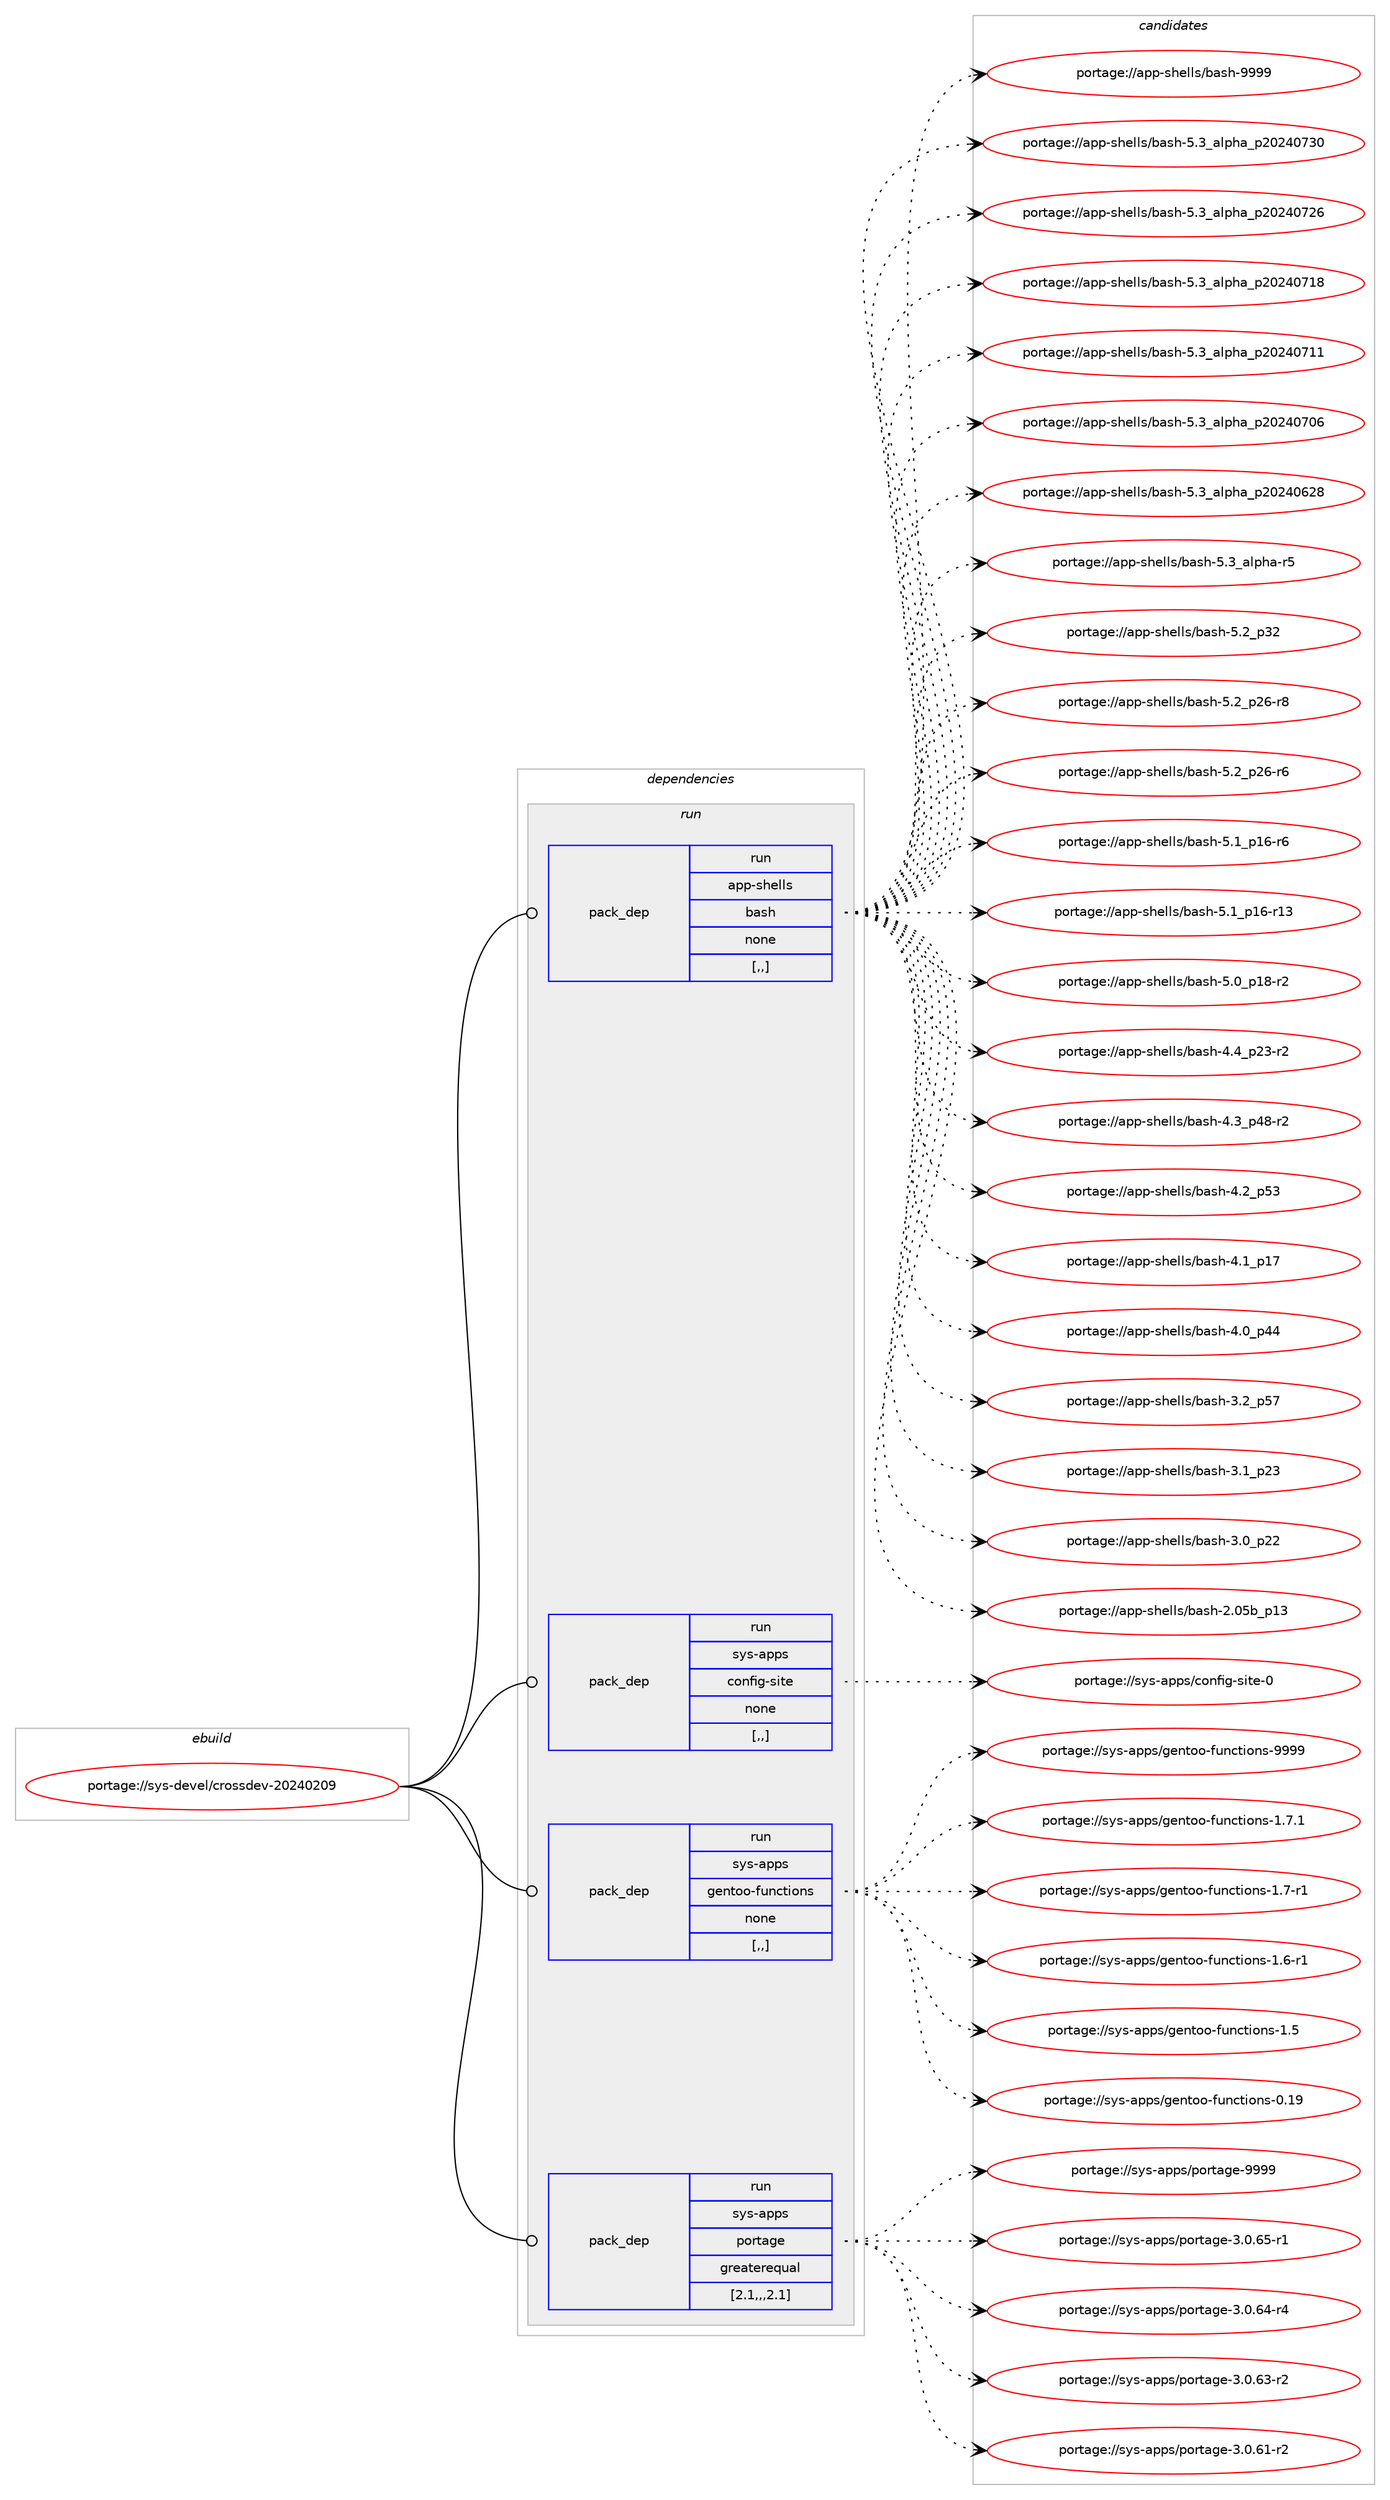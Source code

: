 digraph prolog {

# *************
# Graph options
# *************

newrank=true;
concentrate=true;
compound=true;
graph [rankdir=LR,fontname=Helvetica,fontsize=10,ranksep=1.5];#, ranksep=2.5, nodesep=0.2];
edge  [arrowhead=vee];
node  [fontname=Helvetica,fontsize=10];

# **********
# The ebuild
# **********

subgraph cluster_leftcol {
color=gray;
label=<<i>ebuild</i>>;
id [label="portage://sys-devel/crossdev-20240209", color=red, width=4, href="../sys-devel/crossdev-20240209.svg"];
}

# ****************
# The dependencies
# ****************

subgraph cluster_midcol {
color=gray;
label=<<i>dependencies</i>>;
subgraph cluster_compile {
fillcolor="#eeeeee";
style=filled;
label=<<i>compile</i>>;
}
subgraph cluster_compileandrun {
fillcolor="#eeeeee";
style=filled;
label=<<i>compile and run</i>>;
}
subgraph cluster_run {
fillcolor="#eeeeee";
style=filled;
label=<<i>run</i>>;
subgraph pack846 {
dependency1030 [label=<<TABLE BORDER="0" CELLBORDER="1" CELLSPACING="0" CELLPADDING="4" WIDTH="220"><TR><TD ROWSPAN="6" CELLPADDING="30">pack_dep</TD></TR><TR><TD WIDTH="110">run</TD></TR><TR><TD>app-shells</TD></TR><TR><TD>bash</TD></TR><TR><TD>none</TD></TR><TR><TD>[,,]</TD></TR></TABLE>>, shape=none, color=blue];
}
id:e -> dependency1030:w [weight=20,style="solid",arrowhead="odot"];
subgraph pack847 {
dependency1031 [label=<<TABLE BORDER="0" CELLBORDER="1" CELLSPACING="0" CELLPADDING="4" WIDTH="220"><TR><TD ROWSPAN="6" CELLPADDING="30">pack_dep</TD></TR><TR><TD WIDTH="110">run</TD></TR><TR><TD>sys-apps</TD></TR><TR><TD>config-site</TD></TR><TR><TD>none</TD></TR><TR><TD>[,,]</TD></TR></TABLE>>, shape=none, color=blue];
}
id:e -> dependency1031:w [weight=20,style="solid",arrowhead="odot"];
subgraph pack848 {
dependency1032 [label=<<TABLE BORDER="0" CELLBORDER="1" CELLSPACING="0" CELLPADDING="4" WIDTH="220"><TR><TD ROWSPAN="6" CELLPADDING="30">pack_dep</TD></TR><TR><TD WIDTH="110">run</TD></TR><TR><TD>sys-apps</TD></TR><TR><TD>gentoo-functions</TD></TR><TR><TD>none</TD></TR><TR><TD>[,,]</TD></TR></TABLE>>, shape=none, color=blue];
}
id:e -> dependency1032:w [weight=20,style="solid",arrowhead="odot"];
subgraph pack849 {
dependency1033 [label=<<TABLE BORDER="0" CELLBORDER="1" CELLSPACING="0" CELLPADDING="4" WIDTH="220"><TR><TD ROWSPAN="6" CELLPADDING="30">pack_dep</TD></TR><TR><TD WIDTH="110">run</TD></TR><TR><TD>sys-apps</TD></TR><TR><TD>portage</TD></TR><TR><TD>greaterequal</TD></TR><TR><TD>[2.1,,,2.1]</TD></TR></TABLE>>, shape=none, color=blue];
}
id:e -> dependency1033:w [weight=20,style="solid",arrowhead="odot"];
}
}

# **************
# The candidates
# **************

subgraph cluster_choices {
rank=same;
color=gray;
label=<<i>candidates</i>>;

subgraph choice846 {
color=black;
nodesep=1;
choice97112112451151041011081081154798971151044557575757 [label="portage://app-shells/bash-9999", color=red, width=4,href="../app-shells/bash-9999.svg"];
choice971121124511510410110810811547989711510445534651959710811210497951125048505248555148 [label="portage://app-shells/bash-5.3_alpha_p20240730", color=red, width=4,href="../app-shells/bash-5.3_alpha_p20240730.svg"];
choice971121124511510410110810811547989711510445534651959710811210497951125048505248555054 [label="portage://app-shells/bash-5.3_alpha_p20240726", color=red, width=4,href="../app-shells/bash-5.3_alpha_p20240726.svg"];
choice971121124511510410110810811547989711510445534651959710811210497951125048505248554956 [label="portage://app-shells/bash-5.3_alpha_p20240718", color=red, width=4,href="../app-shells/bash-5.3_alpha_p20240718.svg"];
choice971121124511510410110810811547989711510445534651959710811210497951125048505248554949 [label="portage://app-shells/bash-5.3_alpha_p20240711", color=red, width=4,href="../app-shells/bash-5.3_alpha_p20240711.svg"];
choice971121124511510410110810811547989711510445534651959710811210497951125048505248554854 [label="portage://app-shells/bash-5.3_alpha_p20240706", color=red, width=4,href="../app-shells/bash-5.3_alpha_p20240706.svg"];
choice971121124511510410110810811547989711510445534651959710811210497951125048505248545056 [label="portage://app-shells/bash-5.3_alpha_p20240628", color=red, width=4,href="../app-shells/bash-5.3_alpha_p20240628.svg"];
choice9711211245115104101108108115479897115104455346519597108112104974511453 [label="portage://app-shells/bash-5.3_alpha-r5", color=red, width=4,href="../app-shells/bash-5.3_alpha-r5.svg"];
choice971121124511510410110810811547989711510445534650951125150 [label="portage://app-shells/bash-5.2_p32", color=red, width=4,href="../app-shells/bash-5.2_p32.svg"];
choice9711211245115104101108108115479897115104455346509511250544511456 [label="portage://app-shells/bash-5.2_p26-r8", color=red, width=4,href="../app-shells/bash-5.2_p26-r8.svg"];
choice9711211245115104101108108115479897115104455346509511250544511454 [label="portage://app-shells/bash-5.2_p26-r6", color=red, width=4,href="../app-shells/bash-5.2_p26-r6.svg"];
choice9711211245115104101108108115479897115104455346499511249544511454 [label="portage://app-shells/bash-5.1_p16-r6", color=red, width=4,href="../app-shells/bash-5.1_p16-r6.svg"];
choice971121124511510410110810811547989711510445534649951124954451144951 [label="portage://app-shells/bash-5.1_p16-r13", color=red, width=4,href="../app-shells/bash-5.1_p16-r13.svg"];
choice9711211245115104101108108115479897115104455346489511249564511450 [label="portage://app-shells/bash-5.0_p18-r2", color=red, width=4,href="../app-shells/bash-5.0_p18-r2.svg"];
choice9711211245115104101108108115479897115104455246529511250514511450 [label="portage://app-shells/bash-4.4_p23-r2", color=red, width=4,href="../app-shells/bash-4.4_p23-r2.svg"];
choice9711211245115104101108108115479897115104455246519511252564511450 [label="portage://app-shells/bash-4.3_p48-r2", color=red, width=4,href="../app-shells/bash-4.3_p48-r2.svg"];
choice971121124511510410110810811547989711510445524650951125351 [label="portage://app-shells/bash-4.2_p53", color=red, width=4,href="../app-shells/bash-4.2_p53.svg"];
choice971121124511510410110810811547989711510445524649951124955 [label="portage://app-shells/bash-4.1_p17", color=red, width=4,href="../app-shells/bash-4.1_p17.svg"];
choice971121124511510410110810811547989711510445524648951125252 [label="portage://app-shells/bash-4.0_p44", color=red, width=4,href="../app-shells/bash-4.0_p44.svg"];
choice971121124511510410110810811547989711510445514650951125355 [label="portage://app-shells/bash-3.2_p57", color=red, width=4,href="../app-shells/bash-3.2_p57.svg"];
choice971121124511510410110810811547989711510445514649951125051 [label="portage://app-shells/bash-3.1_p23", color=red, width=4,href="../app-shells/bash-3.1_p23.svg"];
choice971121124511510410110810811547989711510445514648951125050 [label="portage://app-shells/bash-3.0_p22", color=red, width=4,href="../app-shells/bash-3.0_p22.svg"];
choice9711211245115104101108108115479897115104455046485398951124951 [label="portage://app-shells/bash-2.05b_p13", color=red, width=4,href="../app-shells/bash-2.05b_p13.svg"];
dependency1030:e -> choice97112112451151041011081081154798971151044557575757:w [style=dotted,weight="100"];
dependency1030:e -> choice971121124511510410110810811547989711510445534651959710811210497951125048505248555148:w [style=dotted,weight="100"];
dependency1030:e -> choice971121124511510410110810811547989711510445534651959710811210497951125048505248555054:w [style=dotted,weight="100"];
dependency1030:e -> choice971121124511510410110810811547989711510445534651959710811210497951125048505248554956:w [style=dotted,weight="100"];
dependency1030:e -> choice971121124511510410110810811547989711510445534651959710811210497951125048505248554949:w [style=dotted,weight="100"];
dependency1030:e -> choice971121124511510410110810811547989711510445534651959710811210497951125048505248554854:w [style=dotted,weight="100"];
dependency1030:e -> choice971121124511510410110810811547989711510445534651959710811210497951125048505248545056:w [style=dotted,weight="100"];
dependency1030:e -> choice9711211245115104101108108115479897115104455346519597108112104974511453:w [style=dotted,weight="100"];
dependency1030:e -> choice971121124511510410110810811547989711510445534650951125150:w [style=dotted,weight="100"];
dependency1030:e -> choice9711211245115104101108108115479897115104455346509511250544511456:w [style=dotted,weight="100"];
dependency1030:e -> choice9711211245115104101108108115479897115104455346509511250544511454:w [style=dotted,weight="100"];
dependency1030:e -> choice9711211245115104101108108115479897115104455346499511249544511454:w [style=dotted,weight="100"];
dependency1030:e -> choice971121124511510410110810811547989711510445534649951124954451144951:w [style=dotted,weight="100"];
dependency1030:e -> choice9711211245115104101108108115479897115104455346489511249564511450:w [style=dotted,weight="100"];
dependency1030:e -> choice9711211245115104101108108115479897115104455246529511250514511450:w [style=dotted,weight="100"];
dependency1030:e -> choice9711211245115104101108108115479897115104455246519511252564511450:w [style=dotted,weight="100"];
dependency1030:e -> choice971121124511510410110810811547989711510445524650951125351:w [style=dotted,weight="100"];
dependency1030:e -> choice971121124511510410110810811547989711510445524649951124955:w [style=dotted,weight="100"];
dependency1030:e -> choice971121124511510410110810811547989711510445524648951125252:w [style=dotted,weight="100"];
dependency1030:e -> choice971121124511510410110810811547989711510445514650951125355:w [style=dotted,weight="100"];
dependency1030:e -> choice971121124511510410110810811547989711510445514649951125051:w [style=dotted,weight="100"];
dependency1030:e -> choice971121124511510410110810811547989711510445514648951125050:w [style=dotted,weight="100"];
dependency1030:e -> choice9711211245115104101108108115479897115104455046485398951124951:w [style=dotted,weight="100"];
}
subgraph choice847 {
color=black;
nodesep=1;
choice11512111545971121121154799111110102105103451151051161014548 [label="portage://sys-apps/config-site-0", color=red, width=4,href="../sys-apps/config-site-0.svg"];
dependency1031:e -> choice11512111545971121121154799111110102105103451151051161014548:w [style=dotted,weight="100"];
}
subgraph choice848 {
color=black;
nodesep=1;
choice11512111545971121121154710310111011611111145102117110991161051111101154557575757 [label="portage://sys-apps/gentoo-functions-9999", color=red, width=4,href="../sys-apps/gentoo-functions-9999.svg"];
choice1151211154597112112115471031011101161111114510211711099116105111110115454946554649 [label="portage://sys-apps/gentoo-functions-1.7.1", color=red, width=4,href="../sys-apps/gentoo-functions-1.7.1.svg"];
choice1151211154597112112115471031011101161111114510211711099116105111110115454946554511449 [label="portage://sys-apps/gentoo-functions-1.7-r1", color=red, width=4,href="../sys-apps/gentoo-functions-1.7-r1.svg"];
choice1151211154597112112115471031011101161111114510211711099116105111110115454946544511449 [label="portage://sys-apps/gentoo-functions-1.6-r1", color=red, width=4,href="../sys-apps/gentoo-functions-1.6-r1.svg"];
choice115121115459711211211547103101110116111111451021171109911610511111011545494653 [label="portage://sys-apps/gentoo-functions-1.5", color=red, width=4,href="../sys-apps/gentoo-functions-1.5.svg"];
choice11512111545971121121154710310111011611111145102117110991161051111101154548464957 [label="portage://sys-apps/gentoo-functions-0.19", color=red, width=4,href="../sys-apps/gentoo-functions-0.19.svg"];
dependency1032:e -> choice11512111545971121121154710310111011611111145102117110991161051111101154557575757:w [style=dotted,weight="100"];
dependency1032:e -> choice1151211154597112112115471031011101161111114510211711099116105111110115454946554649:w [style=dotted,weight="100"];
dependency1032:e -> choice1151211154597112112115471031011101161111114510211711099116105111110115454946554511449:w [style=dotted,weight="100"];
dependency1032:e -> choice1151211154597112112115471031011101161111114510211711099116105111110115454946544511449:w [style=dotted,weight="100"];
dependency1032:e -> choice115121115459711211211547103101110116111111451021171109911610511111011545494653:w [style=dotted,weight="100"];
dependency1032:e -> choice11512111545971121121154710310111011611111145102117110991161051111101154548464957:w [style=dotted,weight="100"];
}
subgraph choice849 {
color=black;
nodesep=1;
choice115121115459711211211547112111114116971031014557575757 [label="portage://sys-apps/portage-9999", color=red, width=4,href="../sys-apps/portage-9999.svg"];
choice11512111545971121121154711211111411697103101455146484654534511449 [label="portage://sys-apps/portage-3.0.65-r1", color=red, width=4,href="../sys-apps/portage-3.0.65-r1.svg"];
choice11512111545971121121154711211111411697103101455146484654524511452 [label="portage://sys-apps/portage-3.0.64-r4", color=red, width=4,href="../sys-apps/portage-3.0.64-r4.svg"];
choice11512111545971121121154711211111411697103101455146484654514511450 [label="portage://sys-apps/portage-3.0.63-r2", color=red, width=4,href="../sys-apps/portage-3.0.63-r2.svg"];
choice11512111545971121121154711211111411697103101455146484654494511450 [label="portage://sys-apps/portage-3.0.61-r2", color=red, width=4,href="../sys-apps/portage-3.0.61-r2.svg"];
dependency1033:e -> choice115121115459711211211547112111114116971031014557575757:w [style=dotted,weight="100"];
dependency1033:e -> choice11512111545971121121154711211111411697103101455146484654534511449:w [style=dotted,weight="100"];
dependency1033:e -> choice11512111545971121121154711211111411697103101455146484654524511452:w [style=dotted,weight="100"];
dependency1033:e -> choice11512111545971121121154711211111411697103101455146484654514511450:w [style=dotted,weight="100"];
dependency1033:e -> choice11512111545971121121154711211111411697103101455146484654494511450:w [style=dotted,weight="100"];
}
}

}
